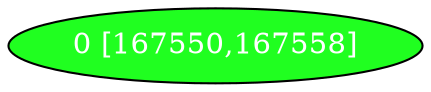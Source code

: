 diGraph libnss3{
	libnss3_0  [style=filled fillcolor="#20FF20" fontcolor="#ffffff" shape=oval label="0 [167550,167558]"]


}